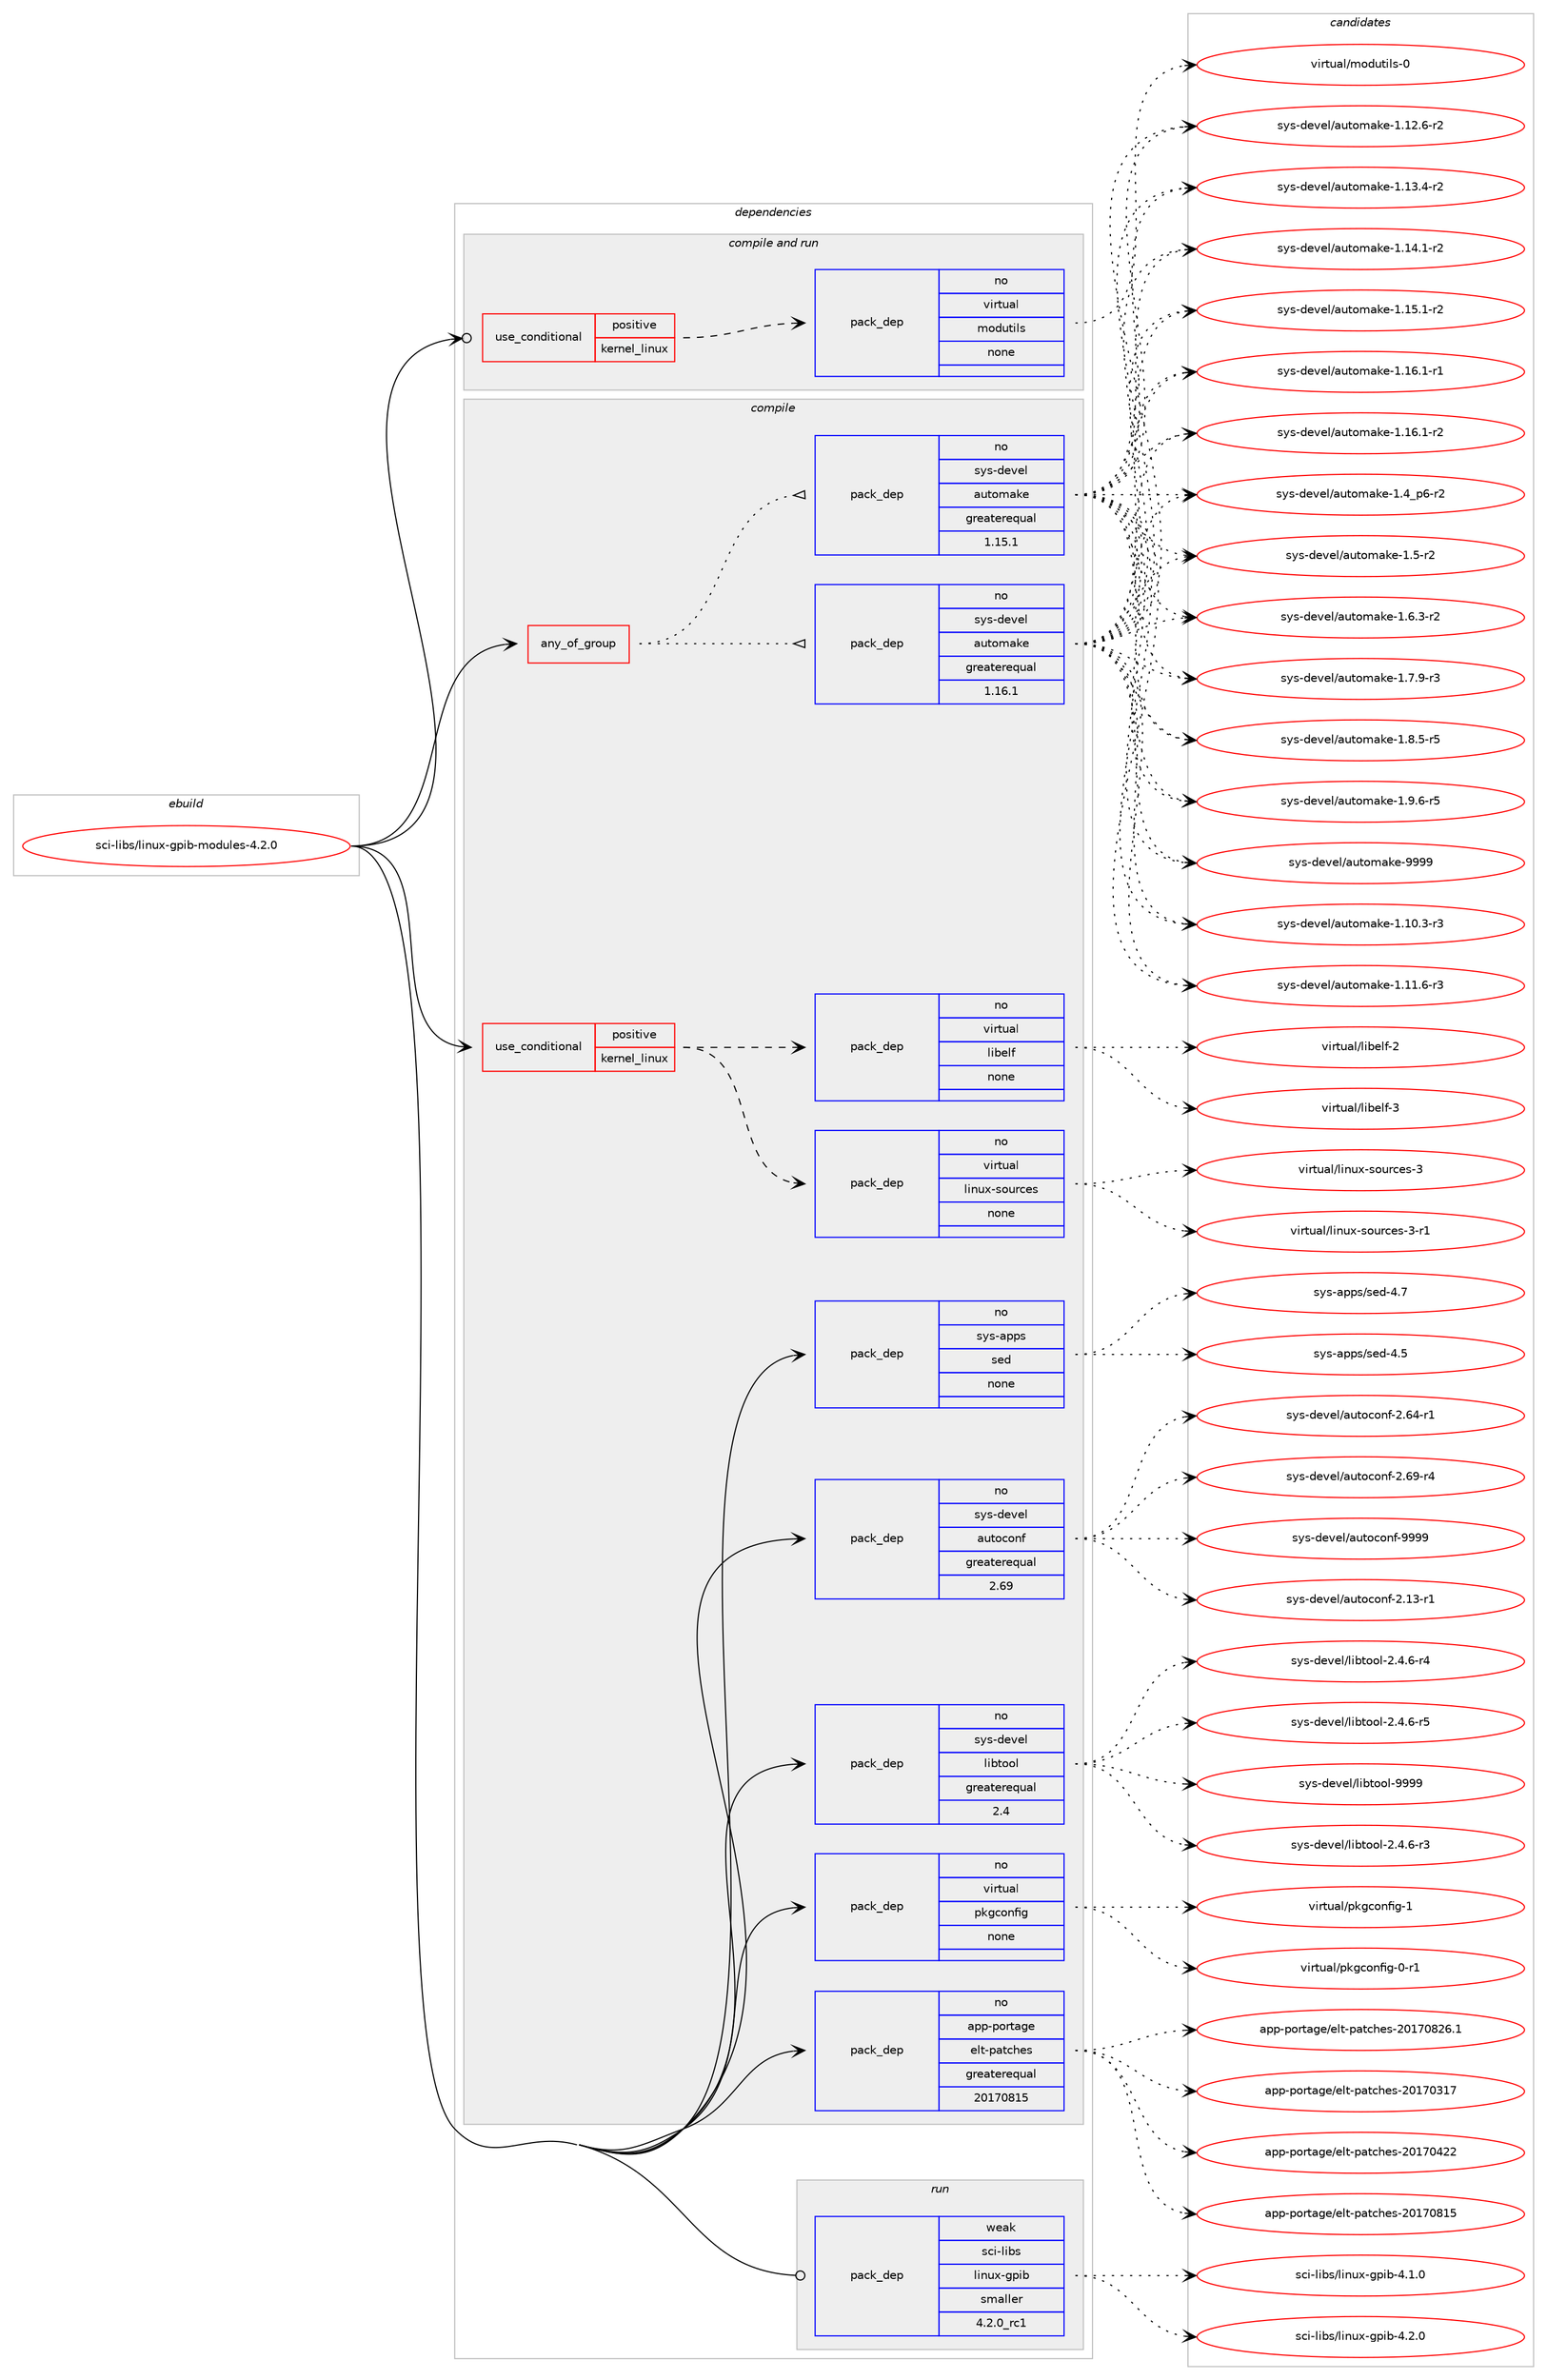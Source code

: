 digraph prolog {

# *************
# Graph options
# *************

newrank=true;
concentrate=true;
compound=true;
graph [rankdir=LR,fontname=Helvetica,fontsize=10,ranksep=1.5];#, ranksep=2.5, nodesep=0.2];
edge  [arrowhead=vee];
node  [fontname=Helvetica,fontsize=10];

# **********
# The ebuild
# **********

subgraph cluster_leftcol {
color=gray;
rank=same;
label=<<i>ebuild</i>>;
id [label="sci-libs/linux-gpib-modules-4.2.0", color=red, width=4, href="../sci-libs/linux-gpib-modules-4.2.0.svg"];
}

# ****************
# The dependencies
# ****************

subgraph cluster_midcol {
color=gray;
label=<<i>dependencies</i>>;
subgraph cluster_compile {
fillcolor="#eeeeee";
style=filled;
label=<<i>compile</i>>;
subgraph any14664 {
dependency858395 [label=<<TABLE BORDER="0" CELLBORDER="1" CELLSPACING="0" CELLPADDING="4"><TR><TD CELLPADDING="10">any_of_group</TD></TR></TABLE>>, shape=none, color=red];subgraph pack634784 {
dependency858396 [label=<<TABLE BORDER="0" CELLBORDER="1" CELLSPACING="0" CELLPADDING="4" WIDTH="220"><TR><TD ROWSPAN="6" CELLPADDING="30">pack_dep</TD></TR><TR><TD WIDTH="110">no</TD></TR><TR><TD>sys-devel</TD></TR><TR><TD>automake</TD></TR><TR><TD>greaterequal</TD></TR><TR><TD>1.16.1</TD></TR></TABLE>>, shape=none, color=blue];
}
dependency858395:e -> dependency858396:w [weight=20,style="dotted",arrowhead="oinv"];
subgraph pack634785 {
dependency858397 [label=<<TABLE BORDER="0" CELLBORDER="1" CELLSPACING="0" CELLPADDING="4" WIDTH="220"><TR><TD ROWSPAN="6" CELLPADDING="30">pack_dep</TD></TR><TR><TD WIDTH="110">no</TD></TR><TR><TD>sys-devel</TD></TR><TR><TD>automake</TD></TR><TR><TD>greaterequal</TD></TR><TR><TD>1.15.1</TD></TR></TABLE>>, shape=none, color=blue];
}
dependency858395:e -> dependency858397:w [weight=20,style="dotted",arrowhead="oinv"];
}
id:e -> dependency858395:w [weight=20,style="solid",arrowhead="vee"];
subgraph cond208438 {
dependency858398 [label=<<TABLE BORDER="0" CELLBORDER="1" CELLSPACING="0" CELLPADDING="4"><TR><TD ROWSPAN="3" CELLPADDING="10">use_conditional</TD></TR><TR><TD>positive</TD></TR><TR><TD>kernel_linux</TD></TR></TABLE>>, shape=none, color=red];
subgraph pack634786 {
dependency858399 [label=<<TABLE BORDER="0" CELLBORDER="1" CELLSPACING="0" CELLPADDING="4" WIDTH="220"><TR><TD ROWSPAN="6" CELLPADDING="30">pack_dep</TD></TR><TR><TD WIDTH="110">no</TD></TR><TR><TD>virtual</TD></TR><TR><TD>linux-sources</TD></TR><TR><TD>none</TD></TR><TR><TD></TD></TR></TABLE>>, shape=none, color=blue];
}
dependency858398:e -> dependency858399:w [weight=20,style="dashed",arrowhead="vee"];
subgraph pack634787 {
dependency858400 [label=<<TABLE BORDER="0" CELLBORDER="1" CELLSPACING="0" CELLPADDING="4" WIDTH="220"><TR><TD ROWSPAN="6" CELLPADDING="30">pack_dep</TD></TR><TR><TD WIDTH="110">no</TD></TR><TR><TD>virtual</TD></TR><TR><TD>libelf</TD></TR><TR><TD>none</TD></TR><TR><TD></TD></TR></TABLE>>, shape=none, color=blue];
}
dependency858398:e -> dependency858400:w [weight=20,style="dashed",arrowhead="vee"];
}
id:e -> dependency858398:w [weight=20,style="solid",arrowhead="vee"];
subgraph pack634788 {
dependency858401 [label=<<TABLE BORDER="0" CELLBORDER="1" CELLSPACING="0" CELLPADDING="4" WIDTH="220"><TR><TD ROWSPAN="6" CELLPADDING="30">pack_dep</TD></TR><TR><TD WIDTH="110">no</TD></TR><TR><TD>app-portage</TD></TR><TR><TD>elt-patches</TD></TR><TR><TD>greaterequal</TD></TR><TR><TD>20170815</TD></TR></TABLE>>, shape=none, color=blue];
}
id:e -> dependency858401:w [weight=20,style="solid",arrowhead="vee"];
subgraph pack634789 {
dependency858402 [label=<<TABLE BORDER="0" CELLBORDER="1" CELLSPACING="0" CELLPADDING="4" WIDTH="220"><TR><TD ROWSPAN="6" CELLPADDING="30">pack_dep</TD></TR><TR><TD WIDTH="110">no</TD></TR><TR><TD>sys-apps</TD></TR><TR><TD>sed</TD></TR><TR><TD>none</TD></TR><TR><TD></TD></TR></TABLE>>, shape=none, color=blue];
}
id:e -> dependency858402:w [weight=20,style="solid",arrowhead="vee"];
subgraph pack634790 {
dependency858403 [label=<<TABLE BORDER="0" CELLBORDER="1" CELLSPACING="0" CELLPADDING="4" WIDTH="220"><TR><TD ROWSPAN="6" CELLPADDING="30">pack_dep</TD></TR><TR><TD WIDTH="110">no</TD></TR><TR><TD>sys-devel</TD></TR><TR><TD>autoconf</TD></TR><TR><TD>greaterequal</TD></TR><TR><TD>2.69</TD></TR></TABLE>>, shape=none, color=blue];
}
id:e -> dependency858403:w [weight=20,style="solid",arrowhead="vee"];
subgraph pack634791 {
dependency858404 [label=<<TABLE BORDER="0" CELLBORDER="1" CELLSPACING="0" CELLPADDING="4" WIDTH="220"><TR><TD ROWSPAN="6" CELLPADDING="30">pack_dep</TD></TR><TR><TD WIDTH="110">no</TD></TR><TR><TD>sys-devel</TD></TR><TR><TD>libtool</TD></TR><TR><TD>greaterequal</TD></TR><TR><TD>2.4</TD></TR></TABLE>>, shape=none, color=blue];
}
id:e -> dependency858404:w [weight=20,style="solid",arrowhead="vee"];
subgraph pack634792 {
dependency858405 [label=<<TABLE BORDER="0" CELLBORDER="1" CELLSPACING="0" CELLPADDING="4" WIDTH="220"><TR><TD ROWSPAN="6" CELLPADDING="30">pack_dep</TD></TR><TR><TD WIDTH="110">no</TD></TR><TR><TD>virtual</TD></TR><TR><TD>pkgconfig</TD></TR><TR><TD>none</TD></TR><TR><TD></TD></TR></TABLE>>, shape=none, color=blue];
}
id:e -> dependency858405:w [weight=20,style="solid",arrowhead="vee"];
}
subgraph cluster_compileandrun {
fillcolor="#eeeeee";
style=filled;
label=<<i>compile and run</i>>;
subgraph cond208439 {
dependency858406 [label=<<TABLE BORDER="0" CELLBORDER="1" CELLSPACING="0" CELLPADDING="4"><TR><TD ROWSPAN="3" CELLPADDING="10">use_conditional</TD></TR><TR><TD>positive</TD></TR><TR><TD>kernel_linux</TD></TR></TABLE>>, shape=none, color=red];
subgraph pack634793 {
dependency858407 [label=<<TABLE BORDER="0" CELLBORDER="1" CELLSPACING="0" CELLPADDING="4" WIDTH="220"><TR><TD ROWSPAN="6" CELLPADDING="30">pack_dep</TD></TR><TR><TD WIDTH="110">no</TD></TR><TR><TD>virtual</TD></TR><TR><TD>modutils</TD></TR><TR><TD>none</TD></TR><TR><TD></TD></TR></TABLE>>, shape=none, color=blue];
}
dependency858406:e -> dependency858407:w [weight=20,style="dashed",arrowhead="vee"];
}
id:e -> dependency858406:w [weight=20,style="solid",arrowhead="odotvee"];
}
subgraph cluster_run {
fillcolor="#eeeeee";
style=filled;
label=<<i>run</i>>;
subgraph pack634794 {
dependency858408 [label=<<TABLE BORDER="0" CELLBORDER="1" CELLSPACING="0" CELLPADDING="4" WIDTH="220"><TR><TD ROWSPAN="6" CELLPADDING="30">pack_dep</TD></TR><TR><TD WIDTH="110">weak</TD></TR><TR><TD>sci-libs</TD></TR><TR><TD>linux-gpib</TD></TR><TR><TD>smaller</TD></TR><TR><TD>4.2.0_rc1</TD></TR></TABLE>>, shape=none, color=blue];
}
id:e -> dependency858408:w [weight=20,style="solid",arrowhead="odot"];
}
}

# **************
# The candidates
# **************

subgraph cluster_choices {
rank=same;
color=gray;
label=<<i>candidates</i>>;

subgraph choice634784 {
color=black;
nodesep=1;
choice11512111545100101118101108479711711611110997107101454946494846514511451 [label="sys-devel/automake-1.10.3-r3", color=red, width=4,href="../sys-devel/automake-1.10.3-r3.svg"];
choice11512111545100101118101108479711711611110997107101454946494946544511451 [label="sys-devel/automake-1.11.6-r3", color=red, width=4,href="../sys-devel/automake-1.11.6-r3.svg"];
choice11512111545100101118101108479711711611110997107101454946495046544511450 [label="sys-devel/automake-1.12.6-r2", color=red, width=4,href="../sys-devel/automake-1.12.6-r2.svg"];
choice11512111545100101118101108479711711611110997107101454946495146524511450 [label="sys-devel/automake-1.13.4-r2", color=red, width=4,href="../sys-devel/automake-1.13.4-r2.svg"];
choice11512111545100101118101108479711711611110997107101454946495246494511450 [label="sys-devel/automake-1.14.1-r2", color=red, width=4,href="../sys-devel/automake-1.14.1-r2.svg"];
choice11512111545100101118101108479711711611110997107101454946495346494511450 [label="sys-devel/automake-1.15.1-r2", color=red, width=4,href="../sys-devel/automake-1.15.1-r2.svg"];
choice11512111545100101118101108479711711611110997107101454946495446494511449 [label="sys-devel/automake-1.16.1-r1", color=red, width=4,href="../sys-devel/automake-1.16.1-r1.svg"];
choice11512111545100101118101108479711711611110997107101454946495446494511450 [label="sys-devel/automake-1.16.1-r2", color=red, width=4,href="../sys-devel/automake-1.16.1-r2.svg"];
choice115121115451001011181011084797117116111109971071014549465295112544511450 [label="sys-devel/automake-1.4_p6-r2", color=red, width=4,href="../sys-devel/automake-1.4_p6-r2.svg"];
choice11512111545100101118101108479711711611110997107101454946534511450 [label="sys-devel/automake-1.5-r2", color=red, width=4,href="../sys-devel/automake-1.5-r2.svg"];
choice115121115451001011181011084797117116111109971071014549465446514511450 [label="sys-devel/automake-1.6.3-r2", color=red, width=4,href="../sys-devel/automake-1.6.3-r2.svg"];
choice115121115451001011181011084797117116111109971071014549465546574511451 [label="sys-devel/automake-1.7.9-r3", color=red, width=4,href="../sys-devel/automake-1.7.9-r3.svg"];
choice115121115451001011181011084797117116111109971071014549465646534511453 [label="sys-devel/automake-1.8.5-r5", color=red, width=4,href="../sys-devel/automake-1.8.5-r5.svg"];
choice115121115451001011181011084797117116111109971071014549465746544511453 [label="sys-devel/automake-1.9.6-r5", color=red, width=4,href="../sys-devel/automake-1.9.6-r5.svg"];
choice115121115451001011181011084797117116111109971071014557575757 [label="sys-devel/automake-9999", color=red, width=4,href="../sys-devel/automake-9999.svg"];
dependency858396:e -> choice11512111545100101118101108479711711611110997107101454946494846514511451:w [style=dotted,weight="100"];
dependency858396:e -> choice11512111545100101118101108479711711611110997107101454946494946544511451:w [style=dotted,weight="100"];
dependency858396:e -> choice11512111545100101118101108479711711611110997107101454946495046544511450:w [style=dotted,weight="100"];
dependency858396:e -> choice11512111545100101118101108479711711611110997107101454946495146524511450:w [style=dotted,weight="100"];
dependency858396:e -> choice11512111545100101118101108479711711611110997107101454946495246494511450:w [style=dotted,weight="100"];
dependency858396:e -> choice11512111545100101118101108479711711611110997107101454946495346494511450:w [style=dotted,weight="100"];
dependency858396:e -> choice11512111545100101118101108479711711611110997107101454946495446494511449:w [style=dotted,weight="100"];
dependency858396:e -> choice11512111545100101118101108479711711611110997107101454946495446494511450:w [style=dotted,weight="100"];
dependency858396:e -> choice115121115451001011181011084797117116111109971071014549465295112544511450:w [style=dotted,weight="100"];
dependency858396:e -> choice11512111545100101118101108479711711611110997107101454946534511450:w [style=dotted,weight="100"];
dependency858396:e -> choice115121115451001011181011084797117116111109971071014549465446514511450:w [style=dotted,weight="100"];
dependency858396:e -> choice115121115451001011181011084797117116111109971071014549465546574511451:w [style=dotted,weight="100"];
dependency858396:e -> choice115121115451001011181011084797117116111109971071014549465646534511453:w [style=dotted,weight="100"];
dependency858396:e -> choice115121115451001011181011084797117116111109971071014549465746544511453:w [style=dotted,weight="100"];
dependency858396:e -> choice115121115451001011181011084797117116111109971071014557575757:w [style=dotted,weight="100"];
}
subgraph choice634785 {
color=black;
nodesep=1;
choice11512111545100101118101108479711711611110997107101454946494846514511451 [label="sys-devel/automake-1.10.3-r3", color=red, width=4,href="../sys-devel/automake-1.10.3-r3.svg"];
choice11512111545100101118101108479711711611110997107101454946494946544511451 [label="sys-devel/automake-1.11.6-r3", color=red, width=4,href="../sys-devel/automake-1.11.6-r3.svg"];
choice11512111545100101118101108479711711611110997107101454946495046544511450 [label="sys-devel/automake-1.12.6-r2", color=red, width=4,href="../sys-devel/automake-1.12.6-r2.svg"];
choice11512111545100101118101108479711711611110997107101454946495146524511450 [label="sys-devel/automake-1.13.4-r2", color=red, width=4,href="../sys-devel/automake-1.13.4-r2.svg"];
choice11512111545100101118101108479711711611110997107101454946495246494511450 [label="sys-devel/automake-1.14.1-r2", color=red, width=4,href="../sys-devel/automake-1.14.1-r2.svg"];
choice11512111545100101118101108479711711611110997107101454946495346494511450 [label="sys-devel/automake-1.15.1-r2", color=red, width=4,href="../sys-devel/automake-1.15.1-r2.svg"];
choice11512111545100101118101108479711711611110997107101454946495446494511449 [label="sys-devel/automake-1.16.1-r1", color=red, width=4,href="../sys-devel/automake-1.16.1-r1.svg"];
choice11512111545100101118101108479711711611110997107101454946495446494511450 [label="sys-devel/automake-1.16.1-r2", color=red, width=4,href="../sys-devel/automake-1.16.1-r2.svg"];
choice115121115451001011181011084797117116111109971071014549465295112544511450 [label="sys-devel/automake-1.4_p6-r2", color=red, width=4,href="../sys-devel/automake-1.4_p6-r2.svg"];
choice11512111545100101118101108479711711611110997107101454946534511450 [label="sys-devel/automake-1.5-r2", color=red, width=4,href="../sys-devel/automake-1.5-r2.svg"];
choice115121115451001011181011084797117116111109971071014549465446514511450 [label="sys-devel/automake-1.6.3-r2", color=red, width=4,href="../sys-devel/automake-1.6.3-r2.svg"];
choice115121115451001011181011084797117116111109971071014549465546574511451 [label="sys-devel/automake-1.7.9-r3", color=red, width=4,href="../sys-devel/automake-1.7.9-r3.svg"];
choice115121115451001011181011084797117116111109971071014549465646534511453 [label="sys-devel/automake-1.8.5-r5", color=red, width=4,href="../sys-devel/automake-1.8.5-r5.svg"];
choice115121115451001011181011084797117116111109971071014549465746544511453 [label="sys-devel/automake-1.9.6-r5", color=red, width=4,href="../sys-devel/automake-1.9.6-r5.svg"];
choice115121115451001011181011084797117116111109971071014557575757 [label="sys-devel/automake-9999", color=red, width=4,href="../sys-devel/automake-9999.svg"];
dependency858397:e -> choice11512111545100101118101108479711711611110997107101454946494846514511451:w [style=dotted,weight="100"];
dependency858397:e -> choice11512111545100101118101108479711711611110997107101454946494946544511451:w [style=dotted,weight="100"];
dependency858397:e -> choice11512111545100101118101108479711711611110997107101454946495046544511450:w [style=dotted,weight="100"];
dependency858397:e -> choice11512111545100101118101108479711711611110997107101454946495146524511450:w [style=dotted,weight="100"];
dependency858397:e -> choice11512111545100101118101108479711711611110997107101454946495246494511450:w [style=dotted,weight="100"];
dependency858397:e -> choice11512111545100101118101108479711711611110997107101454946495346494511450:w [style=dotted,weight="100"];
dependency858397:e -> choice11512111545100101118101108479711711611110997107101454946495446494511449:w [style=dotted,weight="100"];
dependency858397:e -> choice11512111545100101118101108479711711611110997107101454946495446494511450:w [style=dotted,weight="100"];
dependency858397:e -> choice115121115451001011181011084797117116111109971071014549465295112544511450:w [style=dotted,weight="100"];
dependency858397:e -> choice11512111545100101118101108479711711611110997107101454946534511450:w [style=dotted,weight="100"];
dependency858397:e -> choice115121115451001011181011084797117116111109971071014549465446514511450:w [style=dotted,weight="100"];
dependency858397:e -> choice115121115451001011181011084797117116111109971071014549465546574511451:w [style=dotted,weight="100"];
dependency858397:e -> choice115121115451001011181011084797117116111109971071014549465646534511453:w [style=dotted,weight="100"];
dependency858397:e -> choice115121115451001011181011084797117116111109971071014549465746544511453:w [style=dotted,weight="100"];
dependency858397:e -> choice115121115451001011181011084797117116111109971071014557575757:w [style=dotted,weight="100"];
}
subgraph choice634786 {
color=black;
nodesep=1;
choice118105114116117971084710810511011712045115111117114991011154551 [label="virtual/linux-sources-3", color=red, width=4,href="../virtual/linux-sources-3.svg"];
choice1181051141161179710847108105110117120451151111171149910111545514511449 [label="virtual/linux-sources-3-r1", color=red, width=4,href="../virtual/linux-sources-3-r1.svg"];
dependency858399:e -> choice118105114116117971084710810511011712045115111117114991011154551:w [style=dotted,weight="100"];
dependency858399:e -> choice1181051141161179710847108105110117120451151111171149910111545514511449:w [style=dotted,weight="100"];
}
subgraph choice634787 {
color=black;
nodesep=1;
choice1181051141161179710847108105981011081024550 [label="virtual/libelf-2", color=red, width=4,href="../virtual/libelf-2.svg"];
choice1181051141161179710847108105981011081024551 [label="virtual/libelf-3", color=red, width=4,href="../virtual/libelf-3.svg"];
dependency858400:e -> choice1181051141161179710847108105981011081024550:w [style=dotted,weight="100"];
dependency858400:e -> choice1181051141161179710847108105981011081024551:w [style=dotted,weight="100"];
}
subgraph choice634788 {
color=black;
nodesep=1;
choice97112112451121111141169710310147101108116451129711699104101115455048495548514955 [label="app-portage/elt-patches-20170317", color=red, width=4,href="../app-portage/elt-patches-20170317.svg"];
choice97112112451121111141169710310147101108116451129711699104101115455048495548525050 [label="app-portage/elt-patches-20170422", color=red, width=4,href="../app-portage/elt-patches-20170422.svg"];
choice97112112451121111141169710310147101108116451129711699104101115455048495548564953 [label="app-portage/elt-patches-20170815", color=red, width=4,href="../app-portage/elt-patches-20170815.svg"];
choice971121124511211111411697103101471011081164511297116991041011154550484955485650544649 [label="app-portage/elt-patches-20170826.1", color=red, width=4,href="../app-portage/elt-patches-20170826.1.svg"];
dependency858401:e -> choice97112112451121111141169710310147101108116451129711699104101115455048495548514955:w [style=dotted,weight="100"];
dependency858401:e -> choice97112112451121111141169710310147101108116451129711699104101115455048495548525050:w [style=dotted,weight="100"];
dependency858401:e -> choice97112112451121111141169710310147101108116451129711699104101115455048495548564953:w [style=dotted,weight="100"];
dependency858401:e -> choice971121124511211111411697103101471011081164511297116991041011154550484955485650544649:w [style=dotted,weight="100"];
}
subgraph choice634789 {
color=black;
nodesep=1;
choice11512111545971121121154711510110045524653 [label="sys-apps/sed-4.5", color=red, width=4,href="../sys-apps/sed-4.5.svg"];
choice11512111545971121121154711510110045524655 [label="sys-apps/sed-4.7", color=red, width=4,href="../sys-apps/sed-4.7.svg"];
dependency858402:e -> choice11512111545971121121154711510110045524653:w [style=dotted,weight="100"];
dependency858402:e -> choice11512111545971121121154711510110045524655:w [style=dotted,weight="100"];
}
subgraph choice634790 {
color=black;
nodesep=1;
choice1151211154510010111810110847971171161119911111010245504649514511449 [label="sys-devel/autoconf-2.13-r1", color=red, width=4,href="../sys-devel/autoconf-2.13-r1.svg"];
choice1151211154510010111810110847971171161119911111010245504654524511449 [label="sys-devel/autoconf-2.64-r1", color=red, width=4,href="../sys-devel/autoconf-2.64-r1.svg"];
choice1151211154510010111810110847971171161119911111010245504654574511452 [label="sys-devel/autoconf-2.69-r4", color=red, width=4,href="../sys-devel/autoconf-2.69-r4.svg"];
choice115121115451001011181011084797117116111991111101024557575757 [label="sys-devel/autoconf-9999", color=red, width=4,href="../sys-devel/autoconf-9999.svg"];
dependency858403:e -> choice1151211154510010111810110847971171161119911111010245504649514511449:w [style=dotted,weight="100"];
dependency858403:e -> choice1151211154510010111810110847971171161119911111010245504654524511449:w [style=dotted,weight="100"];
dependency858403:e -> choice1151211154510010111810110847971171161119911111010245504654574511452:w [style=dotted,weight="100"];
dependency858403:e -> choice115121115451001011181011084797117116111991111101024557575757:w [style=dotted,weight="100"];
}
subgraph choice634791 {
color=black;
nodesep=1;
choice1151211154510010111810110847108105981161111111084550465246544511451 [label="sys-devel/libtool-2.4.6-r3", color=red, width=4,href="../sys-devel/libtool-2.4.6-r3.svg"];
choice1151211154510010111810110847108105981161111111084550465246544511452 [label="sys-devel/libtool-2.4.6-r4", color=red, width=4,href="../sys-devel/libtool-2.4.6-r4.svg"];
choice1151211154510010111810110847108105981161111111084550465246544511453 [label="sys-devel/libtool-2.4.6-r5", color=red, width=4,href="../sys-devel/libtool-2.4.6-r5.svg"];
choice1151211154510010111810110847108105981161111111084557575757 [label="sys-devel/libtool-9999", color=red, width=4,href="../sys-devel/libtool-9999.svg"];
dependency858404:e -> choice1151211154510010111810110847108105981161111111084550465246544511451:w [style=dotted,weight="100"];
dependency858404:e -> choice1151211154510010111810110847108105981161111111084550465246544511452:w [style=dotted,weight="100"];
dependency858404:e -> choice1151211154510010111810110847108105981161111111084550465246544511453:w [style=dotted,weight="100"];
dependency858404:e -> choice1151211154510010111810110847108105981161111111084557575757:w [style=dotted,weight="100"];
}
subgraph choice634792 {
color=black;
nodesep=1;
choice11810511411611797108471121071039911111010210510345484511449 [label="virtual/pkgconfig-0-r1", color=red, width=4,href="../virtual/pkgconfig-0-r1.svg"];
choice1181051141161179710847112107103991111101021051034549 [label="virtual/pkgconfig-1", color=red, width=4,href="../virtual/pkgconfig-1.svg"];
dependency858405:e -> choice11810511411611797108471121071039911111010210510345484511449:w [style=dotted,weight="100"];
dependency858405:e -> choice1181051141161179710847112107103991111101021051034549:w [style=dotted,weight="100"];
}
subgraph choice634793 {
color=black;
nodesep=1;
choice11810511411611797108471091111001171161051081154548 [label="virtual/modutils-0", color=red, width=4,href="../virtual/modutils-0.svg"];
dependency858407:e -> choice11810511411611797108471091111001171161051081154548:w [style=dotted,weight="100"];
}
subgraph choice634794 {
color=black;
nodesep=1;
choice115991054510810598115471081051101171204510311210598455246494648 [label="sci-libs/linux-gpib-4.1.0", color=red, width=4,href="../sci-libs/linux-gpib-4.1.0.svg"];
choice115991054510810598115471081051101171204510311210598455246504648 [label="sci-libs/linux-gpib-4.2.0", color=red, width=4,href="../sci-libs/linux-gpib-4.2.0.svg"];
dependency858408:e -> choice115991054510810598115471081051101171204510311210598455246494648:w [style=dotted,weight="100"];
dependency858408:e -> choice115991054510810598115471081051101171204510311210598455246504648:w [style=dotted,weight="100"];
}
}

}
